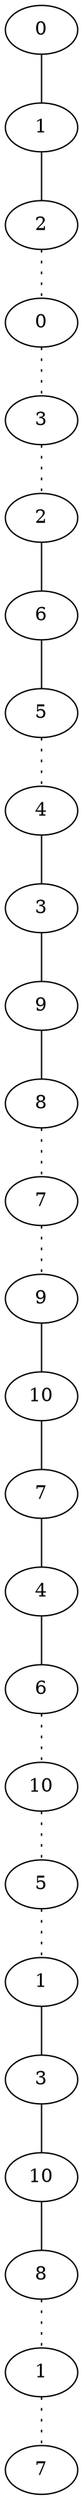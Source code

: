 graph {
a0 -- a1;
a1 -- a2;
a2 -- a3 [style=dotted];
a3 -- a4 [style=dotted];
a4 -- a5 [style=dotted];
a5 -- a6;
a6 -- a7;
a7 -- a8 [style=dotted];
a8 -- a9;
a9 -- a10;
a10 -- a11;
a11 -- a12 [style=dotted];
a12 -- a13 [style=dotted];
a13 -- a14;
a14 -- a15;
a15 -- a16;
a16 -- a17;
a17 -- a18 [style=dotted];
a18 -- a19 [style=dotted];
a19 -- a20 [style=dotted];
a20 -- a21;
a21 -- a22;
a22 -- a23;
a23 -- a24 [style=dotted];
a24 -- a25 [style=dotted];
a0[label=0];
a1[label=1];
a2[label=2];
a3[label=0];
a4[label=3];
a5[label=2];
a6[label=6];
a7[label=5];
a8[label=4];
a9[label=3];
a10[label=9];
a11[label=8];
a12[label=7];
a13[label=9];
a14[label=10];
a15[label=7];
a16[label=4];
a17[label=6];
a18[label=10];
a19[label=5];
a20[label=1];
a21[label=3];
a22[label=10];
a23[label=8];
a24[label=1];
a25[label=7];
}
